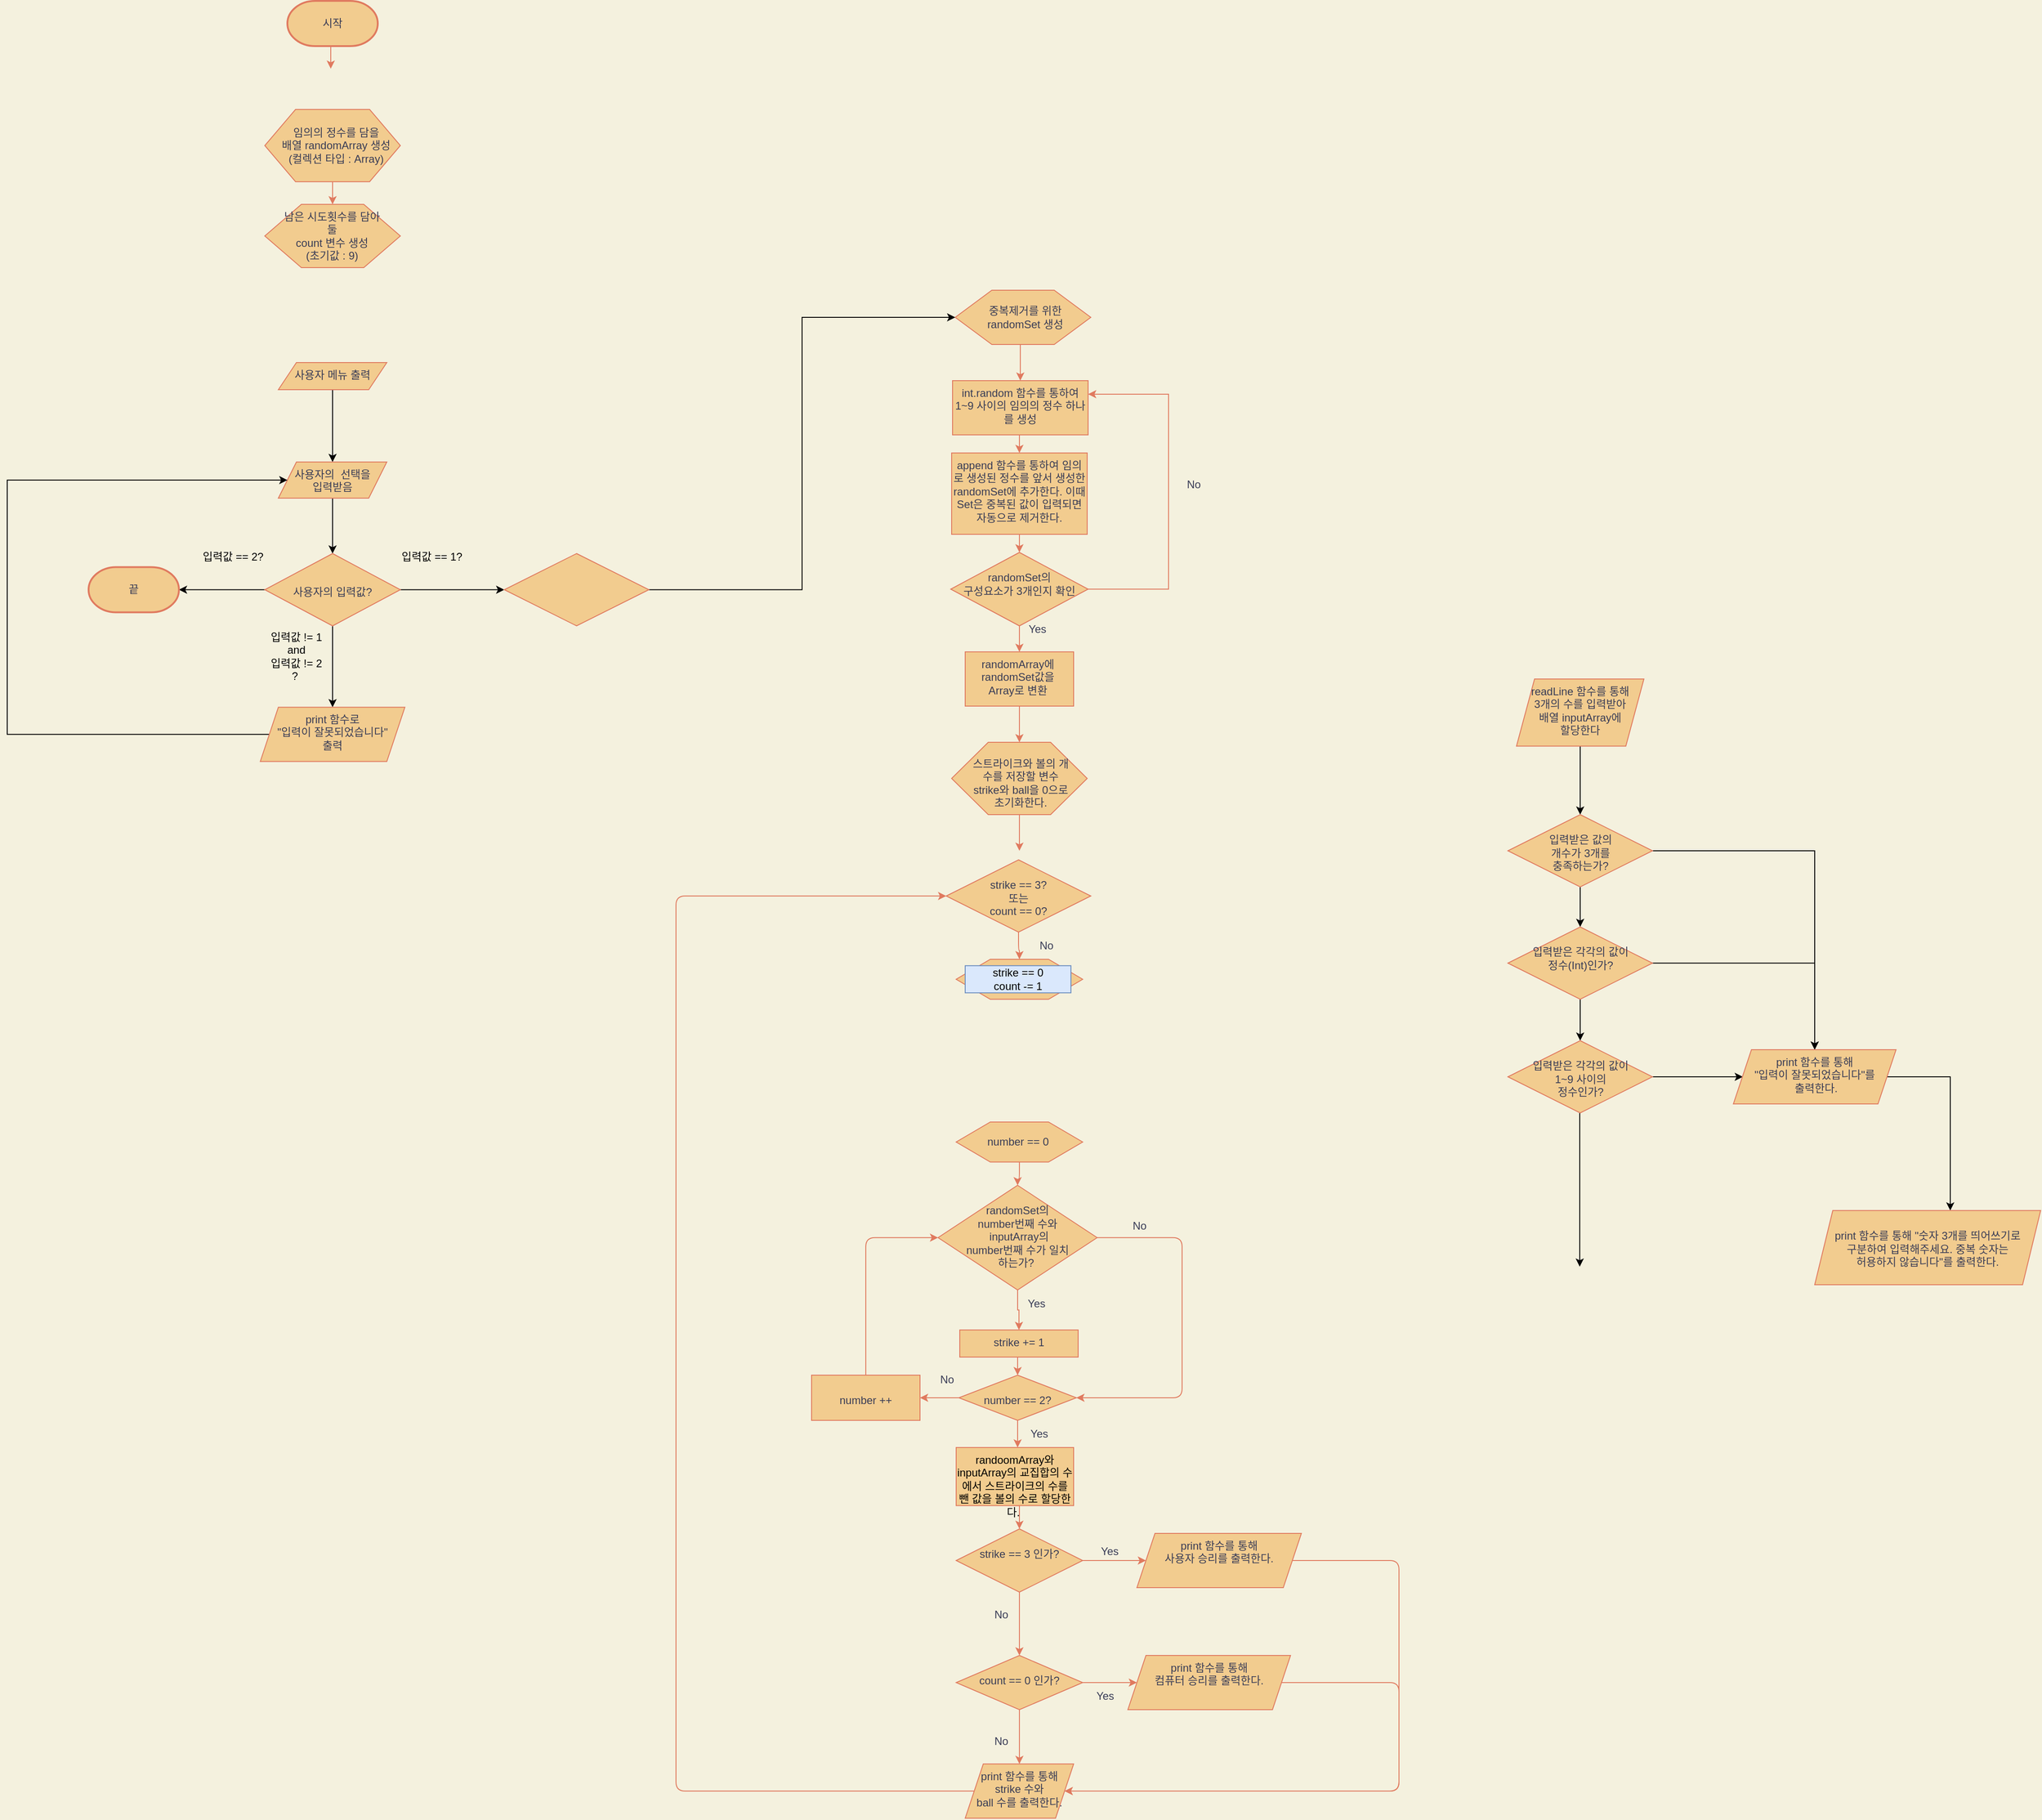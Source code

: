 <mxfile version="17.4.3" type="device"><diagram id="C5RBs43oDa-KdzZeNtuy" name="Page-1"><mxGraphModel dx="1774" dy="2118" grid="1" gridSize="10" guides="1" tooltips="1" connect="1" arrows="1" fold="1" page="1" pageScale="1" pageWidth="827" pageHeight="1169" background="#F4F1DE" math="0" shadow="0"><root><mxCell id="WIyWlLk6GJQsqaUBKTNV-0"/><mxCell id="WIyWlLk6GJQsqaUBKTNV-1" parent="WIyWlLk6GJQsqaUBKTNV-0"/><mxCell id="spudFFAEJkOU1C9yy8Io-33" style="edgeStyle=orthogonalEdgeStyle;rounded=0;orthogonalLoop=1;jettySize=auto;html=1;exitX=0.5;exitY=1;exitDx=0;exitDy=0;exitPerimeter=0;entryX=0.5;entryY=0;entryDx=0;entryDy=0;labelBackgroundColor=#F4F1DE;strokeColor=#E07A5F;fontColor=#393C56;" parent="WIyWlLk6GJQsqaUBKTNV-1" source="spudFFAEJkOU1C9yy8Io-34" edge="1"><mxGeometry relative="1" as="geometry"><mxPoint x="558" y="-175" as="targetPoint"/></mxGeometry></mxCell><mxCell id="spudFFAEJkOU1C9yy8Io-34" value="시작" style="strokeWidth=2;html=1;shape=mxgraph.flowchart.terminator;whiteSpace=wrap;fillColor=#F2CC8F;strokeColor=#E07A5F;fontColor=#393C56;" parent="WIyWlLk6GJQsqaUBKTNV-1" vertex="1"><mxGeometry x="510" y="-250" width="100" height="50" as="geometry"/></mxCell><mxCell id="spudFFAEJkOU1C9yy8Io-41" style="edgeStyle=orthogonalEdgeStyle;rounded=0;orthogonalLoop=1;jettySize=auto;html=1;entryX=1;entryY=0.25;entryDx=0;entryDy=0;labelBackgroundColor=#F4F1DE;strokeColor=#E07A5F;fontColor=#393C56;" parent="WIyWlLk6GJQsqaUBKTNV-1" source="spudFFAEJkOU1C9yy8Io-43" target="spudFFAEJkOU1C9yy8Io-45" edge="1"><mxGeometry relative="1" as="geometry"><Array as="points"><mxPoint x="1485" y="401"/><mxPoint x="1485" y="185"/></Array></mxGeometry></mxCell><mxCell id="spudFFAEJkOU1C9yy8Io-100" value="" style="edgeStyle=orthogonalEdgeStyle;curved=0;rounded=1;sketch=0;orthogonalLoop=1;jettySize=auto;html=1;fontColor=#393C56;strokeColor=#E07A5F;fillColor=#F2CC8F;" parent="WIyWlLk6GJQsqaUBKTNV-1" source="spudFFAEJkOU1C9yy8Io-43" target="spudFFAEJkOU1C9yy8Io-99" edge="1"><mxGeometry relative="1" as="geometry"/></mxCell><mxCell id="spudFFAEJkOU1C9yy8Io-43" value="&lt;br&gt;randomSet의&lt;br&gt;구성요소가 3개인지 확인" style="rhombus;whiteSpace=wrap;html=1;verticalAlign=top;arcSize=6;fillColor=#F2CC8F;strokeColor=#E07A5F;fontColor=#393C56;" parent="WIyWlLk6GJQsqaUBKTNV-1" vertex="1"><mxGeometry x="1244" y="360" width="152" height="81.25" as="geometry"/></mxCell><mxCell id="spudFFAEJkOU1C9yy8Io-44" style="edgeStyle=orthogonalEdgeStyle;rounded=0;orthogonalLoop=1;jettySize=auto;html=1;exitX=0.5;exitY=1;exitDx=0;exitDy=0;entryX=0.5;entryY=0;entryDx=0;entryDy=0;labelBackgroundColor=#F4F1DE;strokeColor=#E07A5F;fontColor=#393C56;" parent="WIyWlLk6GJQsqaUBKTNV-1" source="spudFFAEJkOU1C9yy8Io-45" target="spudFFAEJkOU1C9yy8Io-47" edge="1"><mxGeometry relative="1" as="geometry"/></mxCell><mxCell id="spudFFAEJkOU1C9yy8Io-45" value="int.random 함수를 통하여 1~9 사이의 임의의 정수 하나를 생성" style="whiteSpace=wrap;html=1;verticalAlign=top;arcSize=6;fillColor=#F2CC8F;strokeColor=#E07A5F;fontColor=#393C56;" parent="WIyWlLk6GJQsqaUBKTNV-1" vertex="1"><mxGeometry x="1246" y="170" width="150" height="60" as="geometry"/></mxCell><mxCell id="spudFFAEJkOU1C9yy8Io-46" style="edgeStyle=orthogonalEdgeStyle;rounded=0;orthogonalLoop=1;jettySize=auto;html=1;exitX=0.5;exitY=1;exitDx=0;exitDy=0;entryX=0.5;entryY=0;entryDx=0;entryDy=0;labelBackgroundColor=#F4F1DE;strokeColor=#E07A5F;fontColor=#393C56;" parent="WIyWlLk6GJQsqaUBKTNV-1" source="spudFFAEJkOU1C9yy8Io-47" target="spudFFAEJkOU1C9yy8Io-43" edge="1"><mxGeometry relative="1" as="geometry"/></mxCell><mxCell id="spudFFAEJkOU1C9yy8Io-47" value="append 함수를 통하여 임의로 생성된 정수를 앞서 생성한 randomSet에 추가한다. 이때 Set은 중복된 값이 입력되면 자동으로 제거한다." style="whiteSpace=wrap;html=1;verticalAlign=top;arcSize=6;fillColor=#F2CC8F;strokeColor=#E07A5F;fontColor=#393C56;" parent="WIyWlLk6GJQsqaUBKTNV-1" vertex="1"><mxGeometry x="1245" y="250" width="150" height="90" as="geometry"/></mxCell><mxCell id="m9CbxciN-7rsnJnyJBwW-9" value="" style="edgeStyle=orthogonalEdgeStyle;rounded=0;orthogonalLoop=1;jettySize=auto;html=1;" edge="1" parent="WIyWlLk6GJQsqaUBKTNV-1" source="spudFFAEJkOU1C9yy8Io-49" target="m9CbxciN-7rsnJnyJBwW-8"><mxGeometry relative="1" as="geometry"/></mxCell><mxCell id="spudFFAEJkOU1C9yy8Io-49" value="readLine 함수를 통해&lt;br&gt;3개의 수를 입력받아&lt;br&gt;배열 inputArray에 &lt;br&gt;할당한다" style="shape=parallelogram;perimeter=parallelogramPerimeter;whiteSpace=wrap;html=1;fixedSize=1;verticalAlign=top;arcSize=6;fillColor=#F2CC8F;strokeColor=#E07A5F;fontColor=#393C56;" parent="WIyWlLk6GJQsqaUBKTNV-1" vertex="1"><mxGeometry x="1870" y="500" width="141" height="74.25" as="geometry"/></mxCell><mxCell id="spudFFAEJkOU1C9yy8Io-51" style="edgeStyle=orthogonalEdgeStyle;rounded=0;orthogonalLoop=1;jettySize=auto;html=1;entryX=0.5;entryY=0;entryDx=0;entryDy=0;labelBackgroundColor=#F4F1DE;strokeColor=#E07A5F;fontColor=#393C56;" parent="WIyWlLk6GJQsqaUBKTNV-1" source="spudFFAEJkOU1C9yy8Io-52" target="spudFFAEJkOU1C9yy8Io-60" edge="1"><mxGeometry relative="1" as="geometry"/></mxCell><mxCell id="spudFFAEJkOU1C9yy8Io-105" style="edgeStyle=orthogonalEdgeStyle;curved=0;rounded=1;sketch=0;orthogonalLoop=1;jettySize=auto;html=1;entryX=1;entryY=0.5;entryDx=0;entryDy=0;fontColor=#393C56;strokeColor=#E07A5F;fillColor=#F2CC8F;" parent="WIyWlLk6GJQsqaUBKTNV-1" source="spudFFAEJkOU1C9yy8Io-52" target="spudFFAEJkOU1C9yy8Io-63" edge="1"><mxGeometry relative="1" as="geometry"><Array as="points"><mxPoint x="1500" y="1118"/><mxPoint x="1500" y="1295"/></Array></mxGeometry></mxCell><mxCell id="spudFFAEJkOU1C9yy8Io-52" value="&lt;br&gt;randomSet의 &lt;br&gt;number번째 수와&lt;br&gt;&amp;nbsp;inputArray의 &lt;br&gt;number번째 수가 일치&lt;br&gt;하는가?&amp;nbsp;" style="rhombus;whiteSpace=wrap;html=1;verticalAlign=top;arcSize=6;fillColor=#F2CC8F;strokeColor=#E07A5F;fontColor=#393C56;" parent="WIyWlLk6GJQsqaUBKTNV-1" vertex="1"><mxGeometry x="1230" y="1060" width="176" height="115.74" as="geometry"/></mxCell><mxCell id="spudFFAEJkOU1C9yy8Io-128" style="edgeStyle=orthogonalEdgeStyle;curved=0;rounded=1;sketch=0;orthogonalLoop=1;jettySize=auto;html=1;fontColor=#393C56;strokeColor=#E07A5F;fillColor=#F2CC8F;" parent="WIyWlLk6GJQsqaUBKTNV-1" source="spudFFAEJkOU1C9yy8Io-54" edge="1"><mxGeometry relative="1" as="geometry"><mxPoint x="1320" y="690" as="targetPoint"/></mxGeometry></mxCell><mxCell id="spudFFAEJkOU1C9yy8Io-54" value="" style="verticalLabelPosition=bottom;verticalAlign=top;html=1;shape=hexagon;perimeter=hexagonPerimeter2;arcSize=6;size=0.27;fillColor=#F2CC8F;strokeColor=#E07A5F;fontColor=#393C56;" parent="WIyWlLk6GJQsqaUBKTNV-1" vertex="1"><mxGeometry x="1245" y="570" width="150" height="80" as="geometry"/></mxCell><mxCell id="spudFFAEJkOU1C9yy8Io-55" value="스트라이크와 볼의 개수를 저장할 변수 strike와 ball을 0으로 초기화한다." style="text;html=1;strokeColor=none;fillColor=none;align=center;verticalAlign=middle;whiteSpace=wrap;rounded=0;fontColor=#393C56;" parent="WIyWlLk6GJQsqaUBKTNV-1" vertex="1"><mxGeometry x="1263" y="600" width="117" height="30" as="geometry"/></mxCell><mxCell id="spudFFAEJkOU1C9yy8Io-56" style="edgeStyle=orthogonalEdgeStyle;rounded=0;orthogonalLoop=1;jettySize=auto;html=1;exitX=0.5;exitY=1;exitDx=0;exitDy=0;entryX=0.5;entryY=0;entryDx=0;entryDy=0;labelBackgroundColor=#F4F1DE;strokeColor=#E07A5F;fontColor=#393C56;" parent="WIyWlLk6GJQsqaUBKTNV-1" source="spudFFAEJkOU1C9yy8Io-57" target="spudFFAEJkOU1C9yy8Io-74" edge="1"><mxGeometry relative="1" as="geometry"/></mxCell><mxCell id="spudFFAEJkOU1C9yy8Io-57" value="&lt;span style=&quot;color: rgb(0 , 0 , 0) ; font-family: &amp;#34;helvetica&amp;#34;&quot;&gt;randoomArray와 inputArray의 교집합의 수에서 스트라이크의 수를 뺀 값을 볼의 수로 할당한다.&amp;nbsp;&lt;/span&gt;" style="whiteSpace=wrap;html=1;verticalAlign=top;arcSize=6;fillColor=#F2CC8F;strokeColor=#E07A5F;fontColor=#393C56;" parent="WIyWlLk6GJQsqaUBKTNV-1" vertex="1"><mxGeometry x="1250" y="1350" width="130" height="64.26" as="geometry"/></mxCell><mxCell id="spudFFAEJkOU1C9yy8Io-58" value="Yes" style="text;html=1;strokeColor=none;fillColor=none;align=center;verticalAlign=middle;whiteSpace=wrap;rounded=0;fontColor=#393C56;" parent="WIyWlLk6GJQsqaUBKTNV-1" vertex="1"><mxGeometry x="1309" y="1175.74" width="60" height="30" as="geometry"/></mxCell><mxCell id="spudFFAEJkOU1C9yy8Io-59" style="edgeStyle=orthogonalEdgeStyle;rounded=0;orthogonalLoop=1;jettySize=auto;html=1;exitX=0.5;exitY=1;exitDx=0;exitDy=0;entryX=0.5;entryY=0;entryDx=0;entryDy=0;labelBackgroundColor=#F4F1DE;strokeColor=#E07A5F;fontColor=#393C56;" parent="WIyWlLk6GJQsqaUBKTNV-1" source="spudFFAEJkOU1C9yy8Io-60" target="spudFFAEJkOU1C9yy8Io-63" edge="1"><mxGeometry relative="1" as="geometry"/></mxCell><mxCell id="spudFFAEJkOU1C9yy8Io-60" value="&lt;font face=&quot;helvetica&quot;&gt;strike += 1&lt;/font&gt;" style="whiteSpace=wrap;html=1;verticalAlign=top;arcSize=6;fillColor=#F2CC8F;strokeColor=#E07A5F;fontColor=#393C56;" parent="WIyWlLk6GJQsqaUBKTNV-1" vertex="1"><mxGeometry x="1254" y="1220" width="131" height="30" as="geometry"/></mxCell><mxCell id="spudFFAEJkOU1C9yy8Io-61" value="" style="edgeStyle=orthogonalEdgeStyle;rounded=0;orthogonalLoop=1;jettySize=auto;html=1;labelBackgroundColor=#F4F1DE;strokeColor=#E07A5F;fontColor=#393C56;" parent="WIyWlLk6GJQsqaUBKTNV-1" source="spudFFAEJkOU1C9yy8Io-63" target="spudFFAEJkOU1C9yy8Io-66" edge="1"><mxGeometry relative="1" as="geometry"/></mxCell><mxCell id="spudFFAEJkOU1C9yy8Io-62" style="edgeStyle=orthogonalEdgeStyle;rounded=0;orthogonalLoop=1;jettySize=auto;html=1;exitX=0.5;exitY=1;exitDx=0;exitDy=0;labelBackgroundColor=#F4F1DE;strokeColor=#E07A5F;fontColor=#393C56;" parent="WIyWlLk6GJQsqaUBKTNV-1" source="spudFFAEJkOU1C9yy8Io-63" edge="1"><mxGeometry relative="1" as="geometry"><mxPoint x="1318" y="1350" as="targetPoint"/></mxGeometry></mxCell><mxCell id="spudFFAEJkOU1C9yy8Io-63" value="&lt;br&gt;number&amp;nbsp;== 2?" style="rhombus;whiteSpace=wrap;html=1;verticalAlign=top;arcSize=6;fillColor=#F2CC8F;strokeColor=#E07A5F;fontColor=#393C56;" parent="WIyWlLk6GJQsqaUBKTNV-1" vertex="1"><mxGeometry x="1253" y="1270" width="130" height="50" as="geometry"/></mxCell><mxCell id="spudFFAEJkOU1C9yy8Io-64" value="No" style="text;html=1;strokeColor=none;fillColor=none;align=center;verticalAlign=middle;whiteSpace=wrap;rounded=0;fontColor=#393C56;" parent="WIyWlLk6GJQsqaUBKTNV-1" vertex="1"><mxGeometry x="1423" y="1090" width="60" height="30" as="geometry"/></mxCell><mxCell id="spudFFAEJkOU1C9yy8Io-106" style="edgeStyle=orthogonalEdgeStyle;curved=0;rounded=1;sketch=0;orthogonalLoop=1;jettySize=auto;html=1;entryX=0;entryY=0.5;entryDx=0;entryDy=0;fontColor=#393C56;strokeColor=#E07A5F;fillColor=#F2CC8F;" parent="WIyWlLk6GJQsqaUBKTNV-1" source="spudFFAEJkOU1C9yy8Io-66" target="spudFFAEJkOU1C9yy8Io-52" edge="1"><mxGeometry relative="1" as="geometry"><Array as="points"><mxPoint x="1150" y="1118"/></Array></mxGeometry></mxCell><mxCell id="spudFFAEJkOU1C9yy8Io-66" value="&lt;br&gt;number&amp;nbsp;++" style="whiteSpace=wrap;html=1;verticalAlign=top;arcSize=6;fillColor=#F2CC8F;strokeColor=#E07A5F;fontColor=#393C56;" parent="WIyWlLk6GJQsqaUBKTNV-1" vertex="1"><mxGeometry x="1090" y="1270" width="120" height="50" as="geometry"/></mxCell><mxCell id="spudFFAEJkOU1C9yy8Io-67" value="Yes" style="text;html=1;strokeColor=none;fillColor=none;align=center;verticalAlign=middle;whiteSpace=wrap;rounded=0;fontColor=#393C56;" parent="WIyWlLk6GJQsqaUBKTNV-1" vertex="1"><mxGeometry x="1312" y="1320" width="60" height="30" as="geometry"/></mxCell><mxCell id="spudFFAEJkOU1C9yy8Io-68" value="No" style="text;html=1;strokeColor=none;fillColor=none;align=center;verticalAlign=middle;whiteSpace=wrap;rounded=0;fontColor=#393C56;" parent="WIyWlLk6GJQsqaUBKTNV-1" vertex="1"><mxGeometry x="1210" y="1260" width="60" height="30" as="geometry"/></mxCell><mxCell id="spudFFAEJkOU1C9yy8Io-120" style="edgeStyle=orthogonalEdgeStyle;curved=0;rounded=1;sketch=0;orthogonalLoop=1;jettySize=auto;html=1;entryX=0;entryY=0.5;entryDx=0;entryDy=0;fontColor=#393C56;strokeColor=#E07A5F;fillColor=#F2CC8F;" parent="WIyWlLk6GJQsqaUBKTNV-1" source="spudFFAEJkOU1C9yy8Io-71" target="spudFFAEJkOU1C9yy8Io-118" edge="1"><mxGeometry relative="1" as="geometry"><Array as="points"><mxPoint x="940" y="1730"/><mxPoint x="940" y="740"/></Array></mxGeometry></mxCell><mxCell id="spudFFAEJkOU1C9yy8Io-71" value="print 함수를 통해&lt;br&gt;strike 수와&lt;br&gt;ball 수를 출력한다." style="shape=parallelogram;perimeter=parallelogramPerimeter;whiteSpace=wrap;html=1;fixedSize=1;verticalAlign=top;arcSize=6;fillColor=#F2CC8F;strokeColor=#E07A5F;fontColor=#393C56;" parent="WIyWlLk6GJQsqaUBKTNV-1" vertex="1"><mxGeometry x="1260" y="1700.005" width="120" height="60" as="geometry"/></mxCell><mxCell id="spudFFAEJkOU1C9yy8Io-72" value="" style="edgeStyle=orthogonalEdgeStyle;rounded=0;orthogonalLoop=1;jettySize=auto;html=1;labelBackgroundColor=#F4F1DE;strokeColor=#E07A5F;fontColor=#393C56;" parent="WIyWlLk6GJQsqaUBKTNV-1" source="spudFFAEJkOU1C9yy8Io-74" target="spudFFAEJkOU1C9yy8Io-76" edge="1"><mxGeometry relative="1" as="geometry"/></mxCell><mxCell id="spudFFAEJkOU1C9yy8Io-73" style="edgeStyle=orthogonalEdgeStyle;rounded=0;orthogonalLoop=1;jettySize=auto;html=1;exitX=0.5;exitY=1;exitDx=0;exitDy=0;labelBackgroundColor=#F4F1DE;strokeColor=#E07A5F;fontColor=#393C56;entryX=0.5;entryY=0;entryDx=0;entryDy=0;" parent="WIyWlLk6GJQsqaUBKTNV-1" source="spudFFAEJkOU1C9yy8Io-74" target="spudFFAEJkOU1C9yy8Io-83" edge="1"><mxGeometry relative="1" as="geometry"><mxPoint x="1320" y="1570" as="targetPoint"/></mxGeometry></mxCell><mxCell id="spudFFAEJkOU1C9yy8Io-74" value="&lt;br&gt;strike == 3 인가?" style="rhombus;whiteSpace=wrap;html=1;verticalAlign=top;arcSize=6;fillColor=#F2CC8F;strokeColor=#E07A5F;fontColor=#393C56;" parent="WIyWlLk6GJQsqaUBKTNV-1" vertex="1"><mxGeometry x="1250" y="1440" width="140" height="70" as="geometry"/></mxCell><mxCell id="spudFFAEJkOU1C9yy8Io-121" style="edgeStyle=orthogonalEdgeStyle;curved=0;rounded=1;sketch=0;orthogonalLoop=1;jettySize=auto;html=1;fontColor=#393C56;strokeColor=#E07A5F;fillColor=#F2CC8F;" parent="WIyWlLk6GJQsqaUBKTNV-1" source="spudFFAEJkOU1C9yy8Io-76" target="spudFFAEJkOU1C9yy8Io-71" edge="1"><mxGeometry relative="1" as="geometry"><Array as="points"><mxPoint x="1740" y="1475"/><mxPoint x="1740" y="1730"/></Array></mxGeometry></mxCell><mxCell id="spudFFAEJkOU1C9yy8Io-76" value="print 함수를 통해 &lt;br&gt;사용자 승리를 출력한다." style="shape=parallelogram;perimeter=parallelogramPerimeter;whiteSpace=wrap;html=1;fixedSize=1;verticalAlign=top;arcSize=6;fillColor=#F2CC8F;strokeColor=#E07A5F;fontColor=#393C56;" parent="WIyWlLk6GJQsqaUBKTNV-1" vertex="1"><mxGeometry x="1450" y="1445" width="182" height="60" as="geometry"/></mxCell><mxCell id="spudFFAEJkOU1C9yy8Io-77" value="Yes" style="text;html=1;strokeColor=none;fillColor=none;align=center;verticalAlign=middle;whiteSpace=wrap;rounded=0;fontColor=#393C56;" parent="WIyWlLk6GJQsqaUBKTNV-1" vertex="1"><mxGeometry x="1390" y="1450" width="60" height="30" as="geometry"/></mxCell><mxCell id="spudFFAEJkOU1C9yy8Io-78" value="No" style="text;html=1;strokeColor=none;fillColor=none;align=center;verticalAlign=middle;whiteSpace=wrap;rounded=0;fontColor=#393C56;" parent="WIyWlLk6GJQsqaUBKTNV-1" vertex="1"><mxGeometry x="1270" y="1520" width="60" height="30" as="geometry"/></mxCell><mxCell id="spudFFAEJkOU1C9yy8Io-81" style="edgeStyle=orthogonalEdgeStyle;rounded=0;orthogonalLoop=1;jettySize=auto;html=1;exitX=0.5;exitY=1;exitDx=0;exitDy=0;labelBackgroundColor=#F4F1DE;strokeColor=#E07A5F;fontColor=#393C56;" parent="WIyWlLk6GJQsqaUBKTNV-1" source="spudFFAEJkOU1C9yy8Io-83" target="spudFFAEJkOU1C9yy8Io-71" edge="1"><mxGeometry relative="1" as="geometry"/></mxCell><mxCell id="spudFFAEJkOU1C9yy8Io-82" style="edgeStyle=orthogonalEdgeStyle;rounded=0;orthogonalLoop=1;jettySize=auto;html=1;entryX=0;entryY=0.5;entryDx=0;entryDy=0;labelBackgroundColor=#F4F1DE;strokeColor=#E07A5F;fontColor=#393C56;" parent="WIyWlLk6GJQsqaUBKTNV-1" source="spudFFAEJkOU1C9yy8Io-83" target="spudFFAEJkOU1C9yy8Io-85" edge="1"><mxGeometry relative="1" as="geometry"/></mxCell><mxCell id="spudFFAEJkOU1C9yy8Io-83" value="&lt;br&gt;count == 0 인가?" style="rhombus;whiteSpace=wrap;html=1;verticalAlign=top;arcSize=6;fillColor=#F2CC8F;strokeColor=#E07A5F;fontColor=#393C56;" parent="WIyWlLk6GJQsqaUBKTNV-1" vertex="1"><mxGeometry x="1250" y="1580" width="140" height="60" as="geometry"/></mxCell><mxCell id="spudFFAEJkOU1C9yy8Io-122" style="edgeStyle=orthogonalEdgeStyle;curved=0;rounded=1;sketch=0;orthogonalLoop=1;jettySize=auto;html=1;fontColor=#393C56;strokeColor=#E07A5F;fillColor=#F2CC8F;" parent="WIyWlLk6GJQsqaUBKTNV-1" source="spudFFAEJkOU1C9yy8Io-85" target="spudFFAEJkOU1C9yy8Io-71" edge="1"><mxGeometry relative="1" as="geometry"><Array as="points"><mxPoint x="1740" y="1610"/><mxPoint x="1740" y="1730"/></Array></mxGeometry></mxCell><mxCell id="spudFFAEJkOU1C9yy8Io-85" value="print 함수를 통해 &lt;br&gt;컴퓨터 승리를 출력한다." style="shape=parallelogram;perimeter=parallelogramPerimeter;whiteSpace=wrap;html=1;fixedSize=1;verticalAlign=top;arcSize=6;fillColor=#F2CC8F;strokeColor=#E07A5F;fontColor=#393C56;" parent="WIyWlLk6GJQsqaUBKTNV-1" vertex="1"><mxGeometry x="1440" y="1580" width="180" height="60" as="geometry"/></mxCell><mxCell id="spudFFAEJkOU1C9yy8Io-86" value="Yes" style="text;html=1;strokeColor=none;fillColor=none;align=center;verticalAlign=middle;whiteSpace=wrap;rounded=0;fontColor=#393C56;" parent="WIyWlLk6GJQsqaUBKTNV-1" vertex="1"><mxGeometry x="1385" y="1610" width="60" height="30" as="geometry"/></mxCell><mxCell id="spudFFAEJkOU1C9yy8Io-87" value="Yes" style="text;html=1;strokeColor=none;fillColor=none;align=center;verticalAlign=middle;whiteSpace=wrap;rounded=0;fontColor=#393C56;" parent="WIyWlLk6GJQsqaUBKTNV-1" vertex="1"><mxGeometry x="1310" y="430" width="60" height="30" as="geometry"/></mxCell><mxCell id="spudFFAEJkOU1C9yy8Io-88" value="No" style="text;html=1;strokeColor=none;fillColor=none;align=center;verticalAlign=middle;whiteSpace=wrap;rounded=0;fontColor=#393C56;" parent="WIyWlLk6GJQsqaUBKTNV-1" vertex="1"><mxGeometry x="1483" y="270" width="60" height="30" as="geometry"/></mxCell><mxCell id="spudFFAEJkOU1C9yy8Io-89" value="No" style="text;html=1;strokeColor=none;fillColor=none;align=center;verticalAlign=middle;whiteSpace=wrap;rounded=0;fontColor=#393C56;" parent="WIyWlLk6GJQsqaUBKTNV-1" vertex="1"><mxGeometry x="1270" y="1660" width="60" height="30" as="geometry"/></mxCell><mxCell id="spudFFAEJkOU1C9yy8Io-97" style="edgeStyle=orthogonalEdgeStyle;curved=0;rounded=1;sketch=0;orthogonalLoop=1;jettySize=auto;html=1;entryX=0.5;entryY=0;entryDx=0;entryDy=0;fontColor=#393C56;strokeColor=#E07A5F;fillColor=#F2CC8F;" parent="WIyWlLk6GJQsqaUBKTNV-1" target="spudFFAEJkOU1C9yy8Io-45" edge="1"><mxGeometry relative="1" as="geometry"><Array as="points"><mxPoint x="1321" y="150"/><mxPoint x="1321" y="150"/></Array><mxPoint x="1321" y="130" as="sourcePoint"/></mxGeometry></mxCell><mxCell id="spudFFAEJkOU1C9yy8Io-91" value="" style="verticalLabelPosition=bottom;verticalAlign=top;html=1;shape=hexagon;perimeter=hexagonPerimeter2;arcSize=6;size=0.27;fillColor=#F2CC8F;strokeColor=#E07A5F;fontColor=#393C56;" parent="WIyWlLk6GJQsqaUBKTNV-1" vertex="1"><mxGeometry x="1249" y="70" width="150" height="60" as="geometry"/></mxCell><mxCell id="spudFFAEJkOU1C9yy8Io-92" value="중복제거를 위한 randomSet 생성&lt;br&gt;" style="text;html=1;strokeColor=none;fillColor=none;align=center;verticalAlign=middle;whiteSpace=wrap;rounded=0;fontColor=#393C56;" parent="WIyWlLk6GJQsqaUBKTNV-1" vertex="1"><mxGeometry x="1267.5" y="85" width="117" height="30" as="geometry"/></mxCell><mxCell id="spudFFAEJkOU1C9yy8Io-101" style="edgeStyle=orthogonalEdgeStyle;curved=0;rounded=1;sketch=0;orthogonalLoop=1;jettySize=auto;html=1;entryX=0.5;entryY=0;entryDx=0;entryDy=0;fontColor=#393C56;strokeColor=#E07A5F;fillColor=#F2CC8F;" parent="WIyWlLk6GJQsqaUBKTNV-1" source="spudFFAEJkOU1C9yy8Io-99" target="spudFFAEJkOU1C9yy8Io-54" edge="1"><mxGeometry relative="1" as="geometry"/></mxCell><mxCell id="spudFFAEJkOU1C9yy8Io-99" value="randomArray에&amp;nbsp;&lt;br&gt;randomSet값을&amp;nbsp;&lt;br&gt;Array로 변환&amp;nbsp;" style="whiteSpace=wrap;html=1;verticalAlign=top;fillColor=#F2CC8F;strokeColor=#E07A5F;fontColor=#393C56;arcSize=6;" parent="WIyWlLk6GJQsqaUBKTNV-1" vertex="1"><mxGeometry x="1260" y="469.995" width="120" height="60" as="geometry"/></mxCell><mxCell id="spudFFAEJkOU1C9yy8Io-112" style="edgeStyle=orthogonalEdgeStyle;curved=0;rounded=1;sketch=0;orthogonalLoop=1;jettySize=auto;html=1;entryX=0.5;entryY=0;entryDx=0;entryDy=0;fontColor=#393C56;strokeColor=#E07A5F;fillColor=#F2CC8F;" parent="WIyWlLk6GJQsqaUBKTNV-1" source="spudFFAEJkOU1C9yy8Io-102" target="spudFFAEJkOU1C9yy8Io-52" edge="1"><mxGeometry relative="1" as="geometry"/></mxCell><mxCell id="spudFFAEJkOU1C9yy8Io-102" value="" style="verticalLabelPosition=bottom;verticalAlign=top;html=1;shape=hexagon;perimeter=hexagonPerimeter2;arcSize=6;size=0.27;fillColor=#F2CC8F;strokeColor=#E07A5F;fontColor=#393C56;" parent="WIyWlLk6GJQsqaUBKTNV-1" vertex="1"><mxGeometry x="1250" y="990" width="140" height="44.25" as="geometry"/></mxCell><mxCell id="spudFFAEJkOU1C9yy8Io-103" value="number == 0" style="text;html=1;strokeColor=none;fillColor=none;align=center;verticalAlign=middle;whiteSpace=wrap;rounded=0;fontColor=#393C56;" parent="WIyWlLk6GJQsqaUBKTNV-1" vertex="1"><mxGeometry x="1260" y="997.12" width="117" height="30" as="geometry"/></mxCell><mxCell id="spudFFAEJkOU1C9yy8Io-113" value="" style="verticalLabelPosition=bottom;verticalAlign=top;html=1;shape=hexagon;perimeter=hexagonPerimeter2;arcSize=6;size=0.27;fillColor=#F2CC8F;strokeColor=#E07A5F;fontColor=#393C56;" parent="WIyWlLk6GJQsqaUBKTNV-1" vertex="1"><mxGeometry x="1250" y="810" width="140" height="44.25" as="geometry"/></mxCell><mxCell id="spudFFAEJkOU1C9yy8Io-114" value="strike == 0&lt;br&gt;count -= 1" style="text;html=1;strokeColor=#6c8ebf;fillColor=#dae8fc;align=center;verticalAlign=middle;whiteSpace=wrap;rounded=0;" parent="WIyWlLk6GJQsqaUBKTNV-1" vertex="1"><mxGeometry x="1260" y="817.12" width="117" height="30" as="geometry"/></mxCell><mxCell id="spudFFAEJkOU1C9yy8Io-119" style="edgeStyle=orthogonalEdgeStyle;curved=0;rounded=1;sketch=0;orthogonalLoop=1;jettySize=auto;html=1;entryX=0.5;entryY=0;entryDx=0;entryDy=0;fontColor=#393C56;strokeColor=#E07A5F;fillColor=#F2CC8F;" parent="WIyWlLk6GJQsqaUBKTNV-1" source="spudFFAEJkOU1C9yy8Io-118" target="spudFFAEJkOU1C9yy8Io-113" edge="1"><mxGeometry relative="1" as="geometry"/></mxCell><mxCell id="spudFFAEJkOU1C9yy8Io-118" value="&lt;br&gt;strike == 3?&lt;br&gt;또는&lt;br&gt;count == 0?" style="rhombus;whiteSpace=wrap;html=1;verticalAlign=top;arcSize=6;fillColor=#F2CC8F;strokeColor=#E07A5F;fontColor=#393C56;" parent="WIyWlLk6GJQsqaUBKTNV-1" vertex="1"><mxGeometry x="1239" y="700" width="160" height="80" as="geometry"/></mxCell><mxCell id="spudFFAEJkOU1C9yy8Io-124" value="No" style="text;html=1;strokeColor=none;fillColor=none;align=center;verticalAlign=middle;whiteSpace=wrap;rounded=0;fontColor=#393C56;" parent="WIyWlLk6GJQsqaUBKTNV-1" vertex="1"><mxGeometry x="1320" y="780" width="60" height="30" as="geometry"/></mxCell><mxCell id="TZ_JDWfDDvSUUUlmpMxz-8" value="" style="edgeStyle=orthogonalEdgeStyle;rounded=0;orthogonalLoop=1;jettySize=auto;html=1;" parent="WIyWlLk6GJQsqaUBKTNV-1" source="TZ_JDWfDDvSUUUlmpMxz-0" target="TZ_JDWfDDvSUUUlmpMxz-7" edge="1"><mxGeometry relative="1" as="geometry"/></mxCell><mxCell id="TZ_JDWfDDvSUUUlmpMxz-0" value="사용자 메뉴 출력" style="shape=parallelogram;perimeter=parallelogramPerimeter;whiteSpace=wrap;html=1;fixedSize=1;verticalAlign=top;fillColor=#F2CC8F;strokeColor=#E07A5F;fontColor=#393C56;arcSize=6;" parent="WIyWlLk6GJQsqaUBKTNV-1" vertex="1"><mxGeometry x="500" y="150" width="120" height="30" as="geometry"/></mxCell><mxCell id="TZ_JDWfDDvSUUUlmpMxz-2" style="edgeStyle=orthogonalEdgeStyle;rounded=0;orthogonalLoop=1;jettySize=auto;html=1;exitX=0.5;exitY=1;exitDx=0;exitDy=0;entryX=0.5;entryY=0;entryDx=0;entryDy=0;labelBackgroundColor=#F4F1DE;strokeColor=#E07A5F;fontColor=#393C56;" parent="WIyWlLk6GJQsqaUBKTNV-1" source="TZ_JDWfDDvSUUUlmpMxz-3" target="TZ_JDWfDDvSUUUlmpMxz-5" edge="1"><mxGeometry relative="1" as="geometry"/></mxCell><mxCell id="TZ_JDWfDDvSUUUlmpMxz-3" value="" style="verticalLabelPosition=bottom;verticalAlign=top;html=1;shape=hexagon;perimeter=hexagonPerimeter2;arcSize=6;size=0.227;fillColor=#F2CC8F;strokeColor=#E07A5F;fontColor=#393C56;" parent="WIyWlLk6GJQsqaUBKTNV-1" vertex="1"><mxGeometry x="485" y="-130" width="150" height="80" as="geometry"/></mxCell><mxCell id="TZ_JDWfDDvSUUUlmpMxz-4" value="임의의 정수를 담을 &lt;br&gt;배열 randomArray 생성&lt;br&gt;(컬렉션 타입 : Array)" style="text;html=1;strokeColor=none;fillColor=none;align=center;verticalAlign=middle;whiteSpace=wrap;rounded=0;fontColor=#393C56;" parent="WIyWlLk6GJQsqaUBKTNV-1" vertex="1"><mxGeometry x="501.5" y="-105" width="124" height="30" as="geometry"/></mxCell><mxCell id="TZ_JDWfDDvSUUUlmpMxz-5" value="" style="verticalLabelPosition=bottom;verticalAlign=top;html=1;shape=hexagon;perimeter=hexagonPerimeter2;arcSize=6;size=0.27;fillColor=#F2CC8F;strokeColor=#E07A5F;fontColor=#393C56;" parent="WIyWlLk6GJQsqaUBKTNV-1" vertex="1"><mxGeometry x="485" y="-25" width="150" height="70" as="geometry"/></mxCell><mxCell id="TZ_JDWfDDvSUUUlmpMxz-6" value="남은 시도횟수를 담아둘&lt;br&gt;count 변수 생성&lt;br&gt;(초기값 : 9)" style="text;html=1;strokeColor=none;fillColor=none;align=center;verticalAlign=middle;whiteSpace=wrap;rounded=0;fontColor=#393C56;" parent="WIyWlLk6GJQsqaUBKTNV-1" vertex="1"><mxGeometry x="500.5" y="-5" width="117" height="30" as="geometry"/></mxCell><mxCell id="TZ_JDWfDDvSUUUlmpMxz-10" value="" style="edgeStyle=orthogonalEdgeStyle;rounded=0;orthogonalLoop=1;jettySize=auto;html=1;" parent="WIyWlLk6GJQsqaUBKTNV-1" source="TZ_JDWfDDvSUUUlmpMxz-7" target="TZ_JDWfDDvSUUUlmpMxz-9" edge="1"><mxGeometry relative="1" as="geometry"/></mxCell><mxCell id="TZ_JDWfDDvSUUUlmpMxz-7" value="사용자의&amp;nbsp; 선택을 &lt;br&gt;입력받음" style="shape=parallelogram;perimeter=parallelogramPerimeter;whiteSpace=wrap;html=1;fixedSize=1;verticalAlign=top;fillColor=#F2CC8F;strokeColor=#E07A5F;fontColor=#393C56;arcSize=6;" parent="WIyWlLk6GJQsqaUBKTNV-1" vertex="1"><mxGeometry x="500" y="260" width="120" height="40" as="geometry"/></mxCell><mxCell id="TZ_JDWfDDvSUUUlmpMxz-14" value="" style="edgeStyle=orthogonalEdgeStyle;rounded=0;orthogonalLoop=1;jettySize=auto;html=1;" parent="WIyWlLk6GJQsqaUBKTNV-1" source="TZ_JDWfDDvSUUUlmpMxz-9" edge="1"><mxGeometry relative="1" as="geometry"><mxPoint x="390" y="401.25" as="targetPoint"/></mxGeometry></mxCell><mxCell id="m9CbxciN-7rsnJnyJBwW-1" value="" style="edgeStyle=orthogonalEdgeStyle;rounded=0;orthogonalLoop=1;jettySize=auto;html=1;" edge="1" parent="WIyWlLk6GJQsqaUBKTNV-1" source="TZ_JDWfDDvSUUUlmpMxz-9" target="m9CbxciN-7rsnJnyJBwW-0"><mxGeometry relative="1" as="geometry"/></mxCell><mxCell id="m9CbxciN-7rsnJnyJBwW-5" value="" style="edgeStyle=orthogonalEdgeStyle;rounded=0;orthogonalLoop=1;jettySize=auto;html=1;" edge="1" parent="WIyWlLk6GJQsqaUBKTNV-1" source="TZ_JDWfDDvSUUUlmpMxz-9" target="m9CbxciN-7rsnJnyJBwW-4"><mxGeometry relative="1" as="geometry"/></mxCell><mxCell id="TZ_JDWfDDvSUUUlmpMxz-9" value="&lt;br&gt;&lt;br&gt;사용자의 입력값?" style="rhombus;whiteSpace=wrap;html=1;verticalAlign=top;fillColor=#F2CC8F;strokeColor=#E07A5F;fontColor=#393C56;arcSize=6;" parent="WIyWlLk6GJQsqaUBKTNV-1" vertex="1"><mxGeometry x="485" y="361.25" width="150" height="80" as="geometry"/></mxCell><mxCell id="TZ_JDWfDDvSUUUlmpMxz-15" value="입력값 == 1?" style="text;html=1;strokeColor=none;fillColor=none;align=center;verticalAlign=middle;whiteSpace=wrap;rounded=0;" parent="WIyWlLk6GJQsqaUBKTNV-1" vertex="1"><mxGeometry x="635" y="350" width="70" height="30" as="geometry"/></mxCell><mxCell id="TZ_JDWfDDvSUUUlmpMxz-16" value="입력값 == 2?" style="text;html=1;strokeColor=none;fillColor=none;align=center;verticalAlign=middle;whiteSpace=wrap;rounded=0;" parent="WIyWlLk6GJQsqaUBKTNV-1" vertex="1"><mxGeometry x="415" y="350" width="70" height="30" as="geometry"/></mxCell><mxCell id="TZ_JDWfDDvSUUUlmpMxz-17" value="끝" style="strokeWidth=2;html=1;shape=mxgraph.flowchart.terminator;whiteSpace=wrap;fillColor=#F2CC8F;strokeColor=#E07A5F;fontColor=#393C56;" parent="WIyWlLk6GJQsqaUBKTNV-1" vertex="1"><mxGeometry x="290" y="376.25" width="100" height="50" as="geometry"/></mxCell><mxCell id="m9CbxciN-7rsnJnyJBwW-3" style="edgeStyle=orthogonalEdgeStyle;rounded=0;orthogonalLoop=1;jettySize=auto;html=1;entryX=0;entryY=0.5;entryDx=0;entryDy=0;" edge="1" parent="WIyWlLk6GJQsqaUBKTNV-1" source="m9CbxciN-7rsnJnyJBwW-0" target="TZ_JDWfDDvSUUUlmpMxz-7"><mxGeometry relative="1" as="geometry"><Array as="points"><mxPoint x="200" y="561"/><mxPoint x="200" y="280"/></Array></mxGeometry></mxCell><mxCell id="m9CbxciN-7rsnJnyJBwW-0" value="print 함수로&lt;br&gt;&quot;입력이 잘못되었습니다&quot;&lt;br&gt;출력" style="shape=parallelogram;perimeter=parallelogramPerimeter;whiteSpace=wrap;html=1;fixedSize=1;verticalAlign=top;fillColor=#F2CC8F;strokeColor=#E07A5F;fontColor=#393C56;arcSize=6;" vertex="1" parent="WIyWlLk6GJQsqaUBKTNV-1"><mxGeometry x="480" y="531.25" width="160" height="60" as="geometry"/></mxCell><mxCell id="m9CbxciN-7rsnJnyJBwW-2" value="입력값 != 1&lt;br&gt;and&lt;br&gt;입력값 != 2&lt;br&gt;?&amp;nbsp;" style="text;html=1;strokeColor=none;fillColor=none;align=center;verticalAlign=middle;whiteSpace=wrap;rounded=0;" vertex="1" parent="WIyWlLk6GJQsqaUBKTNV-1"><mxGeometry x="485" y="459.99" width="70" height="30" as="geometry"/></mxCell><mxCell id="m9CbxciN-7rsnJnyJBwW-6" style="edgeStyle=orthogonalEdgeStyle;rounded=0;orthogonalLoop=1;jettySize=auto;html=1;entryX=0;entryY=0.5;entryDx=0;entryDy=0;" edge="1" parent="WIyWlLk6GJQsqaUBKTNV-1" source="m9CbxciN-7rsnJnyJBwW-4" target="spudFFAEJkOU1C9yy8Io-91"><mxGeometry relative="1" as="geometry"><mxPoint x="1140" y="90" as="targetPoint"/></mxGeometry></mxCell><mxCell id="m9CbxciN-7rsnJnyJBwW-4" value="" style="rhombus;whiteSpace=wrap;html=1;verticalAlign=top;fillColor=#F2CC8F;strokeColor=#E07A5F;fontColor=#393C56;arcSize=6;" vertex="1" parent="WIyWlLk6GJQsqaUBKTNV-1"><mxGeometry x="750" y="361.25" width="160" height="80" as="geometry"/></mxCell><mxCell id="m9CbxciN-7rsnJnyJBwW-15" value="" style="edgeStyle=orthogonalEdgeStyle;rounded=0;orthogonalLoop=1;jettySize=auto;html=1;entryX=0.5;entryY=0;entryDx=0;entryDy=0;" edge="1" parent="WIyWlLk6GJQsqaUBKTNV-1" source="m9CbxciN-7rsnJnyJBwW-8" target="m9CbxciN-7rsnJnyJBwW-29"><mxGeometry relative="1" as="geometry"><mxPoint x="2120.5" y="690" as="targetPoint"/></mxGeometry></mxCell><mxCell id="m9CbxciN-7rsnJnyJBwW-27" style="edgeStyle=orthogonalEdgeStyle;rounded=0;orthogonalLoop=1;jettySize=auto;html=1;entryX=0.5;entryY=0;entryDx=0;entryDy=0;" edge="1" parent="WIyWlLk6GJQsqaUBKTNV-1" source="m9CbxciN-7rsnJnyJBwW-8" target="m9CbxciN-7rsnJnyJBwW-12"><mxGeometry relative="1" as="geometry"/></mxCell><mxCell id="m9CbxciN-7rsnJnyJBwW-8" value="&lt;br&gt;입력받은 값의&lt;br&gt;개수가 3개를&lt;br&gt;충족하는가?" style="rhombus;whiteSpace=wrap;html=1;verticalAlign=top;fillColor=#F2CC8F;strokeColor=#E07A5F;fontColor=#393C56;arcSize=6;" vertex="1" parent="WIyWlLk6GJQsqaUBKTNV-1"><mxGeometry x="1860.5" y="650" width="160" height="80" as="geometry"/></mxCell><mxCell id="m9CbxciN-7rsnJnyJBwW-17" value="" style="edgeStyle=orthogonalEdgeStyle;rounded=0;orthogonalLoop=1;jettySize=auto;html=1;entryX=0.5;entryY=0;entryDx=0;entryDy=0;" edge="1" parent="WIyWlLk6GJQsqaUBKTNV-1" source="m9CbxciN-7rsnJnyJBwW-12" target="m9CbxciN-7rsnJnyJBwW-29"><mxGeometry relative="1" as="geometry"><mxPoint x="2120.5" y="814.25" as="targetPoint"/></mxGeometry></mxCell><mxCell id="m9CbxciN-7rsnJnyJBwW-28" style="edgeStyle=orthogonalEdgeStyle;rounded=0;orthogonalLoop=1;jettySize=auto;html=1;" edge="1" parent="WIyWlLk6GJQsqaUBKTNV-1" source="m9CbxciN-7rsnJnyJBwW-12" target="m9CbxciN-7rsnJnyJBwW-13"><mxGeometry relative="1" as="geometry"/></mxCell><mxCell id="m9CbxciN-7rsnJnyJBwW-12" value="&lt;br&gt;&lt;span&gt;입력받은 각각의 값이&lt;/span&gt;&lt;br&gt;&lt;span&gt;정수(Int)인가?&lt;/span&gt;" style="rhombus;whiteSpace=wrap;html=1;verticalAlign=top;fillColor=#F2CC8F;strokeColor=#E07A5F;fontColor=#393C56;arcSize=6;" vertex="1" parent="WIyWlLk6GJQsqaUBKTNV-1"><mxGeometry x="1860.5" y="774.25" width="160" height="80" as="geometry"/></mxCell><mxCell id="m9CbxciN-7rsnJnyJBwW-19" value="" style="edgeStyle=orthogonalEdgeStyle;rounded=0;orthogonalLoop=1;jettySize=auto;html=1;" edge="1" parent="WIyWlLk6GJQsqaUBKTNV-1" source="m9CbxciN-7rsnJnyJBwW-13"><mxGeometry relative="1" as="geometry"><mxPoint x="2120.5" y="940" as="targetPoint"/></mxGeometry></mxCell><mxCell id="m9CbxciN-7rsnJnyJBwW-21" value="" style="edgeStyle=orthogonalEdgeStyle;rounded=0;orthogonalLoop=1;jettySize=auto;html=1;" edge="1" parent="WIyWlLk6GJQsqaUBKTNV-1" source="m9CbxciN-7rsnJnyJBwW-13"><mxGeometry relative="1" as="geometry"><mxPoint x="1940" y="1150" as="targetPoint"/><Array as="points"><mxPoint x="1941" y="1118"/></Array></mxGeometry></mxCell><mxCell id="m9CbxciN-7rsnJnyJBwW-13" value="&lt;br&gt;&lt;span&gt;입력받은 각각의 값이&lt;/span&gt;&lt;br&gt;&lt;span&gt;1~9 사이의&lt;/span&gt;&lt;br&gt;&lt;span&gt;정수인가?&lt;/span&gt;" style="rhombus;whiteSpace=wrap;html=1;verticalAlign=top;fillColor=#F2CC8F;strokeColor=#E07A5F;fontColor=#393C56;arcSize=6;" vertex="1" parent="WIyWlLk6GJQsqaUBKTNV-1"><mxGeometry x="1860.5" y="900" width="160" height="80" as="geometry"/></mxCell><mxCell id="m9CbxciN-7rsnJnyJBwW-26" style="edgeStyle=orthogonalEdgeStyle;rounded=0;orthogonalLoop=1;jettySize=auto;html=1;" edge="1" parent="WIyWlLk6GJQsqaUBKTNV-1" target="m9CbxciN-7rsnJnyJBwW-30"><mxGeometry relative="1" as="geometry"><mxPoint x="2240.5" y="940" as="sourcePoint"/><mxPoint x="2320" y="1087.87" as="targetPoint"/><Array as="points"><mxPoint x="2350" y="940"/></Array></mxGeometry></mxCell><mxCell id="m9CbxciN-7rsnJnyJBwW-29" value="print 함수를 통해 &lt;br&gt;&quot;입력이 잘못되었습니다&quot;를&lt;br&gt;&amp;nbsp;출력한다." style="shape=parallelogram;perimeter=parallelogramPerimeter;whiteSpace=wrap;html=1;fixedSize=1;verticalAlign=top;arcSize=6;fillColor=#F2CC8F;strokeColor=#E07A5F;fontColor=#393C56;" vertex="1" parent="WIyWlLk6GJQsqaUBKTNV-1"><mxGeometry x="2110" y="910" width="180" height="60" as="geometry"/></mxCell><mxCell id="m9CbxciN-7rsnJnyJBwW-30" value="&lt;br&gt;print 함수를 통해&amp;nbsp;&quot;숫자 3개를 띄어쓰기로 &lt;br&gt;구분하여 입력해주세요. 중복 숫자는 &lt;br&gt;허용하지 않습니다&quot;를 출력한다." style="shape=parallelogram;perimeter=parallelogramPerimeter;whiteSpace=wrap;html=1;fixedSize=1;verticalAlign=top;arcSize=6;fillColor=#F2CC8F;strokeColor=#E07A5F;fontColor=#393C56;" vertex="1" parent="WIyWlLk6GJQsqaUBKTNV-1"><mxGeometry x="2200" y="1087.87" width="250" height="82.13" as="geometry"/></mxCell></root></mxGraphModel></diagram></mxfile>